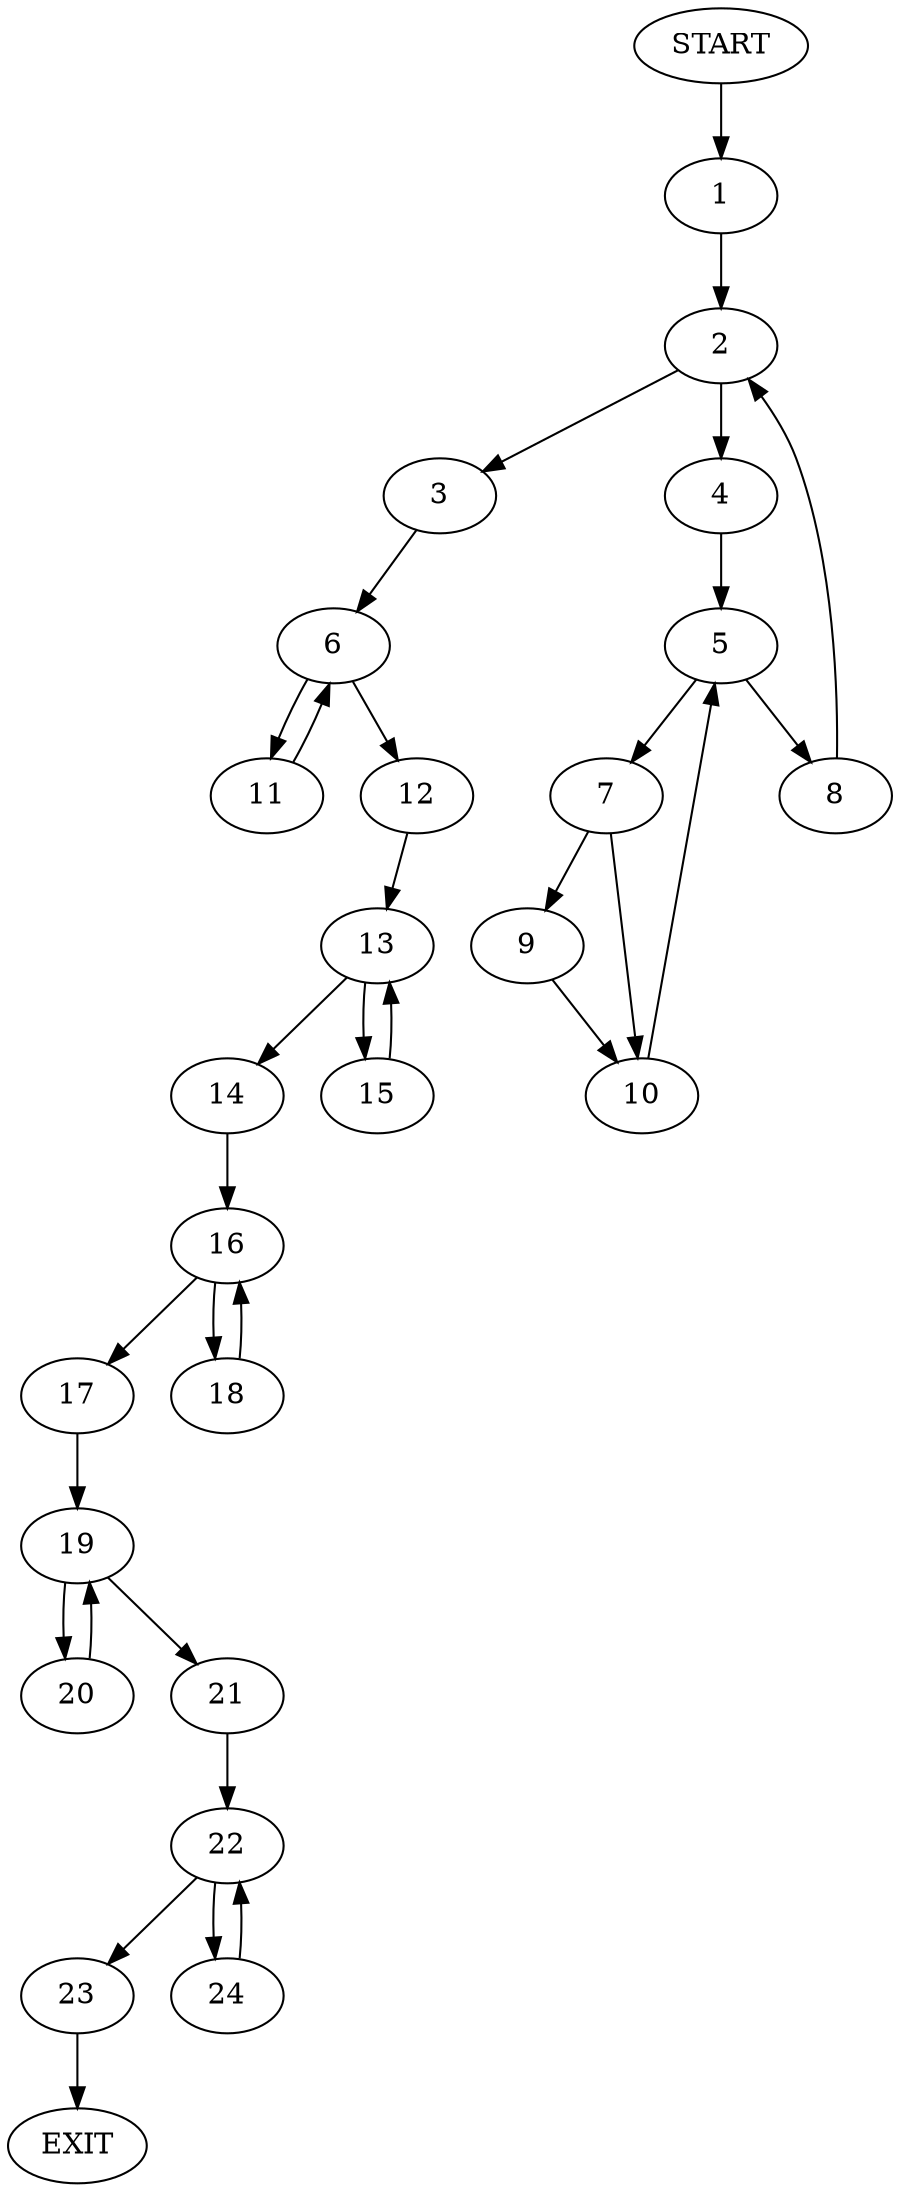 digraph {
0 [label="START"]
25 [label="EXIT"]
0 -> 1
1 -> 2
2 -> 3
2 -> 4
4 -> 5
3 -> 6
5 -> 7
5 -> 8
7 -> 9
7 -> 10
8 -> 2
10 -> 5
9 -> 10
6 -> 11
6 -> 12
11 -> 6
12 -> 13
13 -> 14
13 -> 15
14 -> 16
15 -> 13
16 -> 17
16 -> 18
18 -> 16
17 -> 19
19 -> 20
19 -> 21
21 -> 22
20 -> 19
22 -> 23
22 -> 24
23 -> 25
24 -> 22
}
